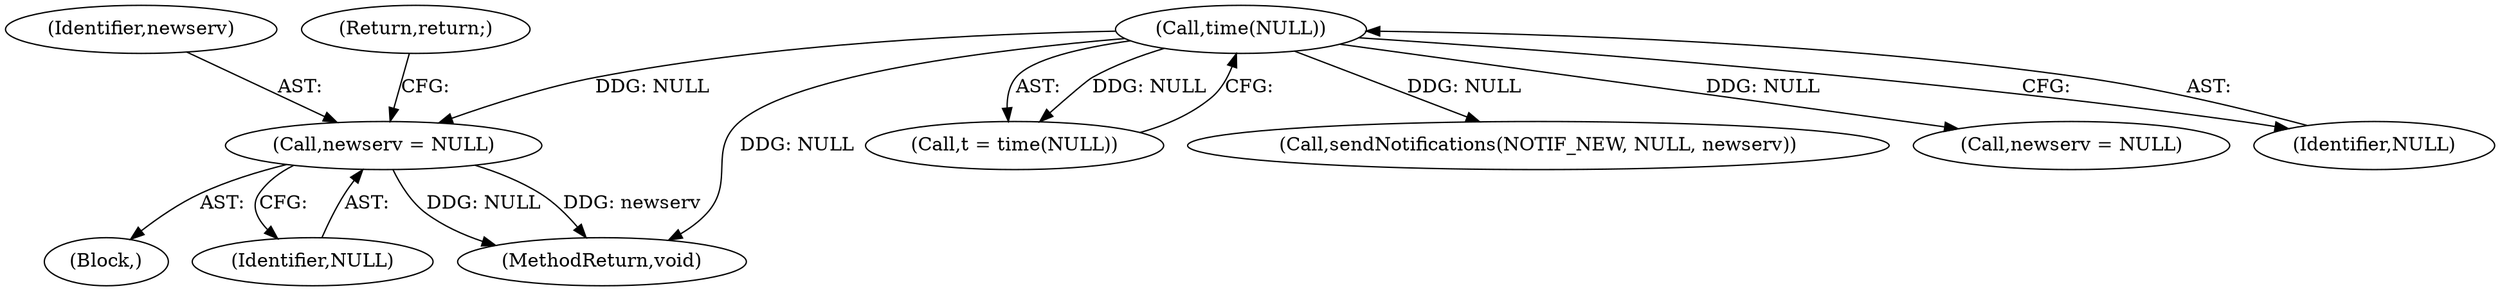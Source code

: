 digraph "0_miniupnp_b238cade9a173c6f751a34acf8ccff838a62aa47@pointer" {
"1001030" [label="(Call,newserv = NULL)"];
"1000187" [label="(Call,time(NULL))"];
"1001030" [label="(Call,newserv = NULL)"];
"1000185" [label="(Call,t = time(NULL))"];
"1001039" [label="(Call,sendNotifications(NOTIF_NEW, NULL, newserv))"];
"1000994" [label="(Block,)"];
"1001032" [label="(Identifier,NULL)"];
"1001122" [label="(Call,newserv = NULL)"];
"1001031" [label="(Identifier,newserv)"];
"1000187" [label="(Call,time(NULL))"];
"1000188" [label="(Identifier,NULL)"];
"1001033" [label="(Return,return;)"];
"1001136" [label="(MethodReturn,void)"];
"1001030" -> "1000994"  [label="AST: "];
"1001030" -> "1001032"  [label="CFG: "];
"1001031" -> "1001030"  [label="AST: "];
"1001032" -> "1001030"  [label="AST: "];
"1001033" -> "1001030"  [label="CFG: "];
"1001030" -> "1001136"  [label="DDG: NULL"];
"1001030" -> "1001136"  [label="DDG: newserv"];
"1000187" -> "1001030"  [label="DDG: NULL"];
"1000187" -> "1000185"  [label="AST: "];
"1000187" -> "1000188"  [label="CFG: "];
"1000188" -> "1000187"  [label="AST: "];
"1000185" -> "1000187"  [label="CFG: "];
"1000187" -> "1001136"  [label="DDG: NULL"];
"1000187" -> "1000185"  [label="DDG: NULL"];
"1000187" -> "1001039"  [label="DDG: NULL"];
"1000187" -> "1001122"  [label="DDG: NULL"];
}
